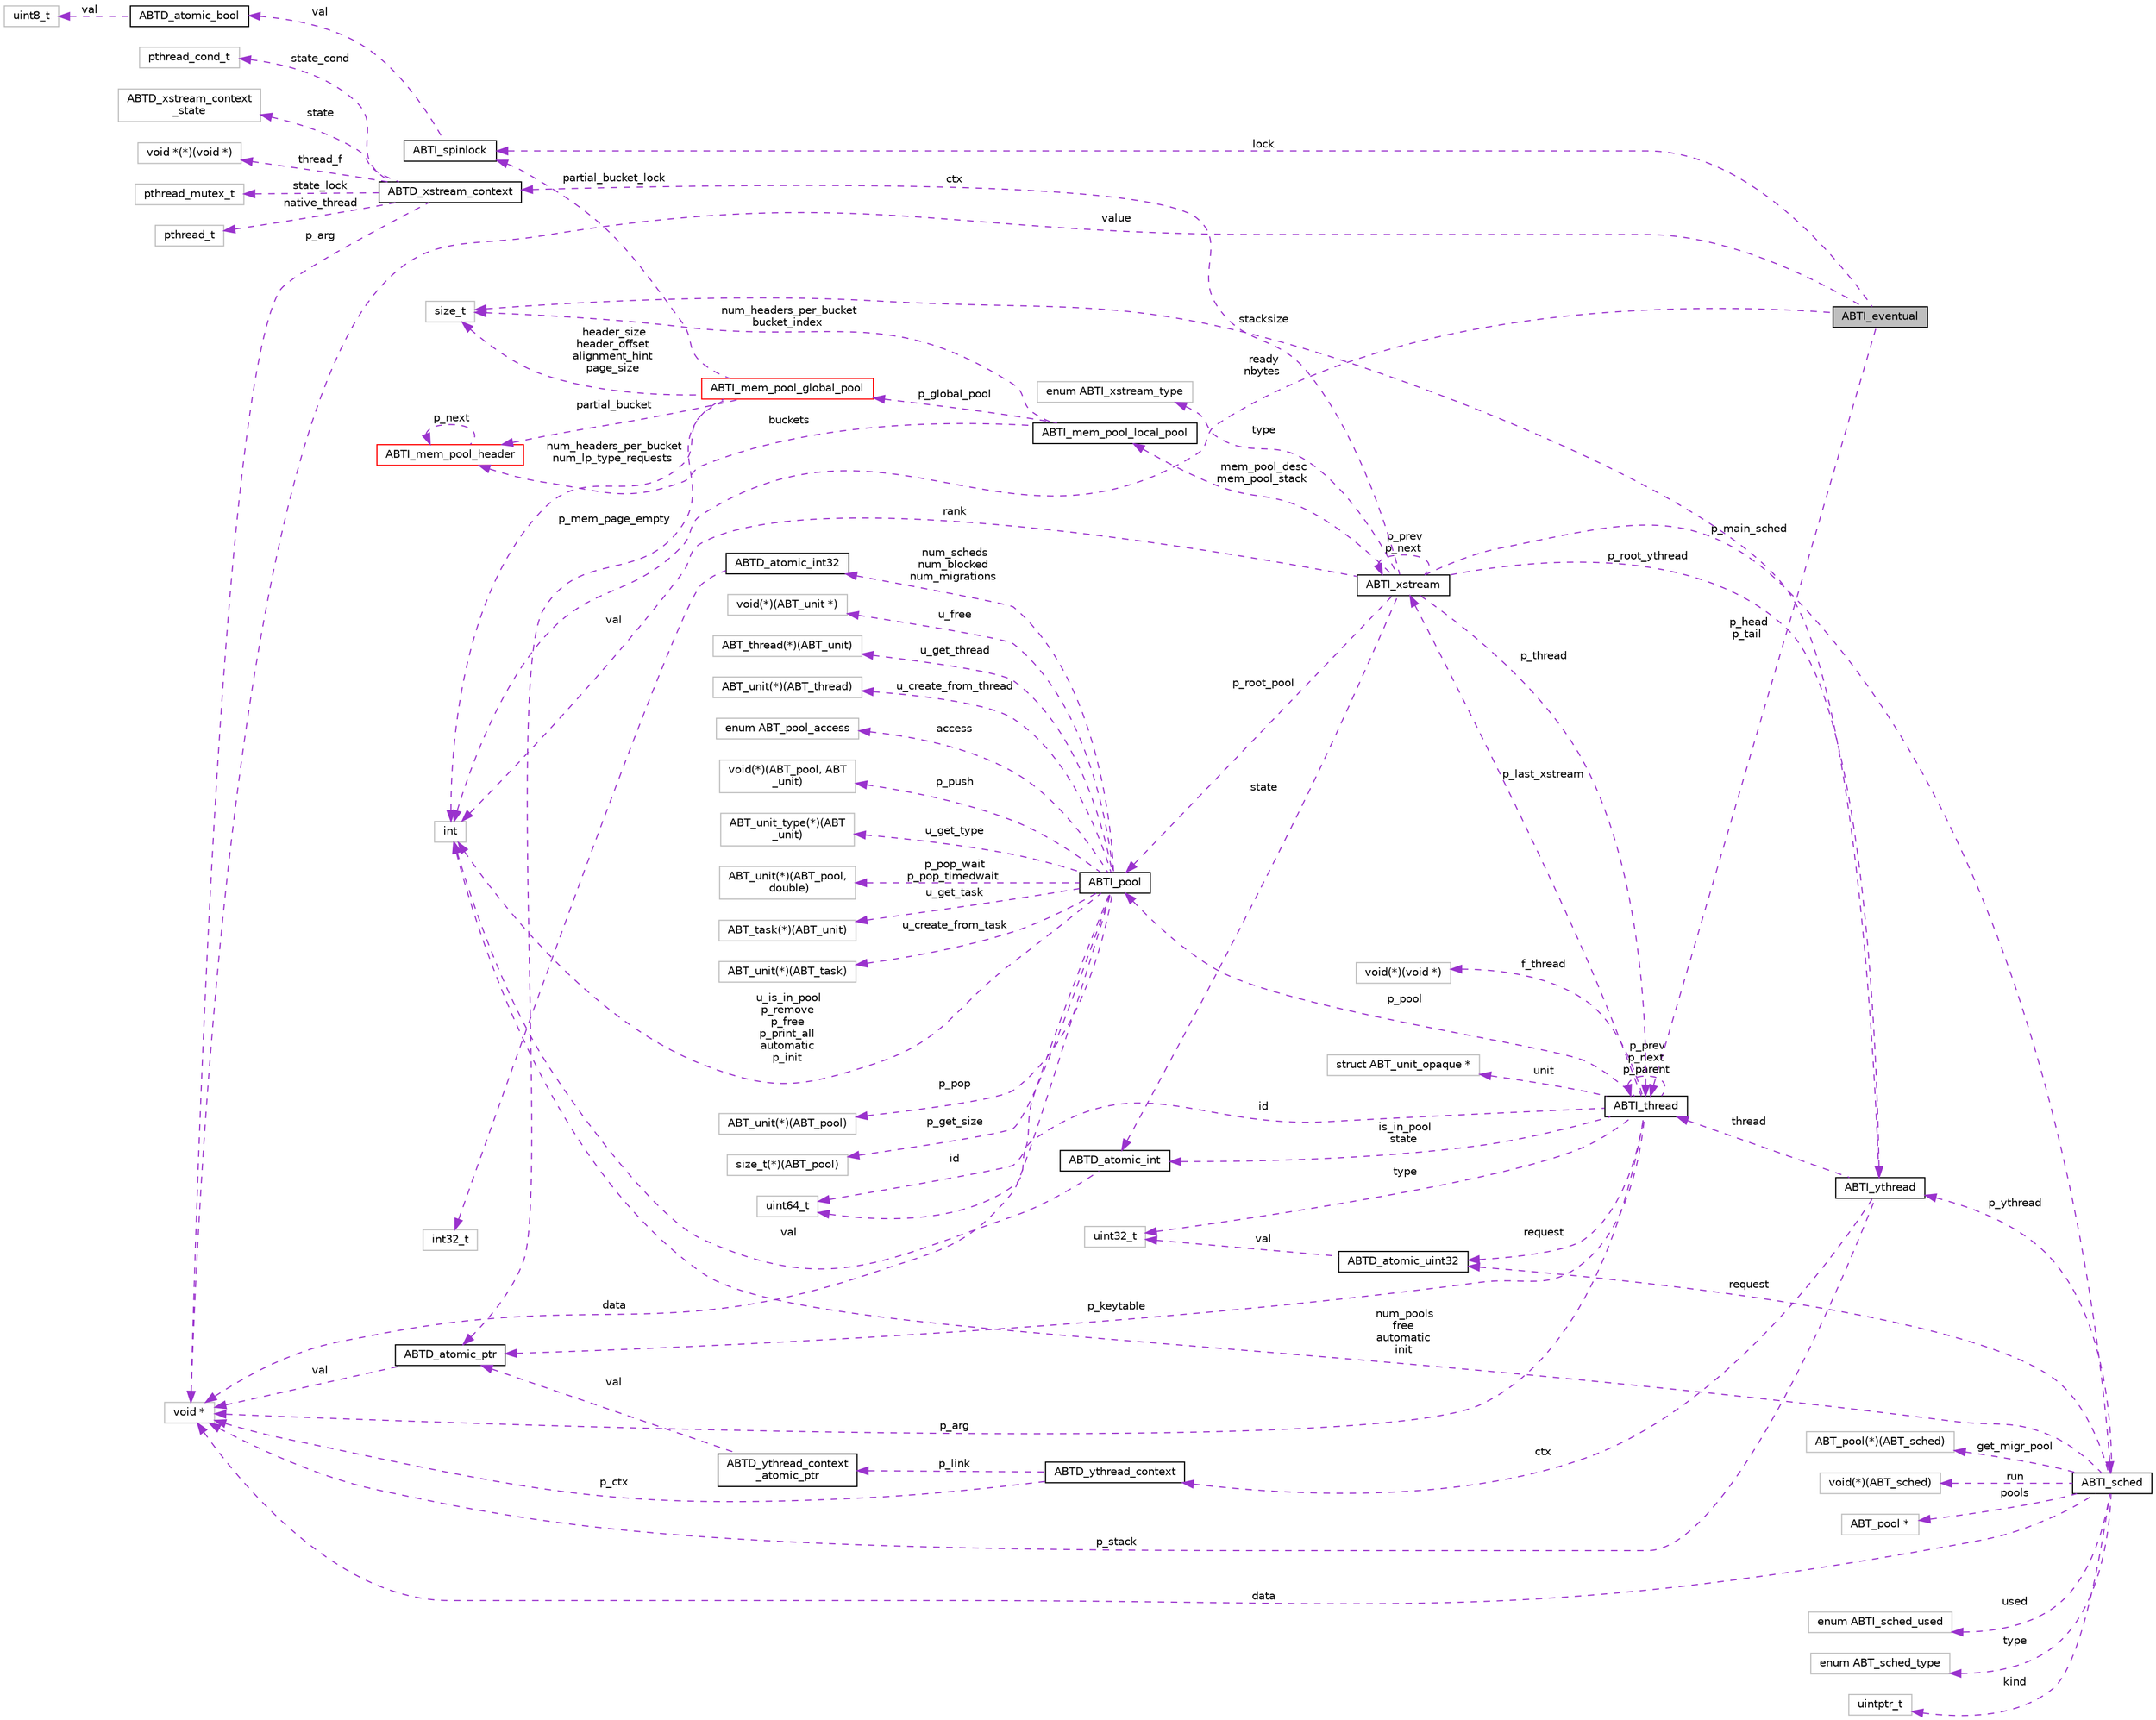 digraph "ABTI_eventual"
{
  edge [fontname="Helvetica",fontsize="10",labelfontname="Helvetica",labelfontsize="10"];
  node [fontname="Helvetica",fontsize="10",shape=record];
  rankdir="LR";
  Node1 [label="ABTI_eventual",height=0.2,width=0.4,color="black", fillcolor="grey75", style="filled" fontcolor="black"];
  Node2 -> Node1 [dir="back",color="darkorchid3",fontsize="10",style="dashed",label=" lock" ,fontname="Helvetica"];
  Node2 [label="ABTI_spinlock",height=0.2,width=0.4,color="black", fillcolor="white", style="filled",URL="$dc/d81/structABTI__spinlock.html"];
  Node3 -> Node2 [dir="back",color="darkorchid3",fontsize="10",style="dashed",label=" val" ,fontname="Helvetica"];
  Node3 [label="ABTD_atomic_bool",height=0.2,width=0.4,color="black", fillcolor="white", style="filled",URL="$df/d2c/structABTD__atomic__bool.html"];
  Node4 -> Node3 [dir="back",color="darkorchid3",fontsize="10",style="dashed",label=" val" ,fontname="Helvetica"];
  Node4 [label="uint8_t",height=0.2,width=0.4,color="grey75", fillcolor="white", style="filled"];
  Node5 -> Node1 [dir="back",color="darkorchid3",fontsize="10",style="dashed",label=" p_head\np_tail" ,fontname="Helvetica"];
  Node5 [label="ABTI_thread",height=0.2,width=0.4,color="black", fillcolor="white", style="filled",URL="$d3/d55/structABTI__thread.html"];
  Node6 -> Node5 [dir="back",color="darkorchid3",fontsize="10",style="dashed",label=" f_thread" ,fontname="Helvetica"];
  Node6 [label="void(*)(void *)",height=0.2,width=0.4,color="grey75", fillcolor="white", style="filled"];
  Node7 -> Node5 [dir="back",color="darkorchid3",fontsize="10",style="dashed",label=" id" ,fontname="Helvetica"];
  Node7 [label="uint64_t",height=0.2,width=0.4,color="grey75", fillcolor="white", style="filled"];
  Node5 -> Node5 [dir="back",color="darkorchid3",fontsize="10",style="dashed",label=" p_prev\np_next\np_parent" ,fontname="Helvetica"];
  Node8 -> Node5 [dir="back",color="darkorchid3",fontsize="10",style="dashed",label=" p_pool" ,fontname="Helvetica"];
  Node8 [label="ABTI_pool",height=0.2,width=0.4,color="black", fillcolor="white", style="filled",URL="$df/d65/structABTI__pool.html"];
  Node9 -> Node8 [dir="back",color="darkorchid3",fontsize="10",style="dashed",label=" p_get_size" ,fontname="Helvetica"];
  Node9 [label="size_t(*)(ABT_pool)",height=0.2,width=0.4,color="grey75", fillcolor="white", style="filled"];
  Node10 -> Node8 [dir="back",color="darkorchid3",fontsize="10",style="dashed",label=" u_free" ,fontname="Helvetica"];
  Node10 [label="void(*)(ABT_unit *)",height=0.2,width=0.4,color="grey75", fillcolor="white", style="filled"];
  Node11 -> Node8 [dir="back",color="darkorchid3",fontsize="10",style="dashed",label=" u_get_thread" ,fontname="Helvetica"];
  Node11 [label="ABT_thread(*)(ABT_unit)",height=0.2,width=0.4,color="grey75", fillcolor="white", style="filled"];
  Node12 -> Node8 [dir="back",color="darkorchid3",fontsize="10",style="dashed",label=" u_create_from_thread" ,fontname="Helvetica"];
  Node12 [label="ABT_unit(*)(ABT_thread)",height=0.2,width=0.4,color="grey75", fillcolor="white", style="filled"];
  Node7 -> Node8 [dir="back",color="darkorchid3",fontsize="10",style="dashed",label=" id" ,fontname="Helvetica"];
  Node13 -> Node8 [dir="back",color="darkorchid3",fontsize="10",style="dashed",label=" access" ,fontname="Helvetica"];
  Node13 [label="enum ABT_pool_access",height=0.2,width=0.4,color="grey75", fillcolor="white", style="filled"];
  Node14 -> Node8 [dir="back",color="darkorchid3",fontsize="10",style="dashed",label=" p_push" ,fontname="Helvetica"];
  Node14 [label="void(*)(ABT_pool, ABT\l_unit)",height=0.2,width=0.4,color="grey75", fillcolor="white", style="filled"];
  Node15 -> Node8 [dir="back",color="darkorchid3",fontsize="10",style="dashed",label=" u_get_type" ,fontname="Helvetica"];
  Node15 [label="ABT_unit_type(*)(ABT\l_unit)",height=0.2,width=0.4,color="grey75", fillcolor="white", style="filled"];
  Node16 -> Node8 [dir="back",color="darkorchid3",fontsize="10",style="dashed",label=" p_pop_wait\np_pop_timedwait" ,fontname="Helvetica"];
  Node16 [label="ABT_unit(*)(ABT_pool,\l double)",height=0.2,width=0.4,color="grey75", fillcolor="white", style="filled"];
  Node17 -> Node8 [dir="back",color="darkorchid3",fontsize="10",style="dashed",label=" u_is_in_pool\np_remove\np_free\np_print_all\nautomatic\np_init" ,fontname="Helvetica"];
  Node17 [label="int",height=0.2,width=0.4,color="grey75", fillcolor="white", style="filled"];
  Node18 -> Node8 [dir="back",color="darkorchid3",fontsize="10",style="dashed",label=" num_scheds\nnum_blocked\nnum_migrations" ,fontname="Helvetica"];
  Node18 [label="ABTD_atomic_int32",height=0.2,width=0.4,color="black", fillcolor="white", style="filled",URL="$db/d9a/structABTD__atomic__int32.html"];
  Node19 -> Node18 [dir="back",color="darkorchid3",fontsize="10",style="dashed",label=" val" ,fontname="Helvetica"];
  Node19 [label="int32_t",height=0.2,width=0.4,color="grey75", fillcolor="white", style="filled"];
  Node20 -> Node8 [dir="back",color="darkorchid3",fontsize="10",style="dashed",label=" u_get_task" ,fontname="Helvetica"];
  Node20 [label="ABT_task(*)(ABT_unit)",height=0.2,width=0.4,color="grey75", fillcolor="white", style="filled"];
  Node21 -> Node8 [dir="back",color="darkorchid3",fontsize="10",style="dashed",label=" u_create_from_task" ,fontname="Helvetica"];
  Node21 [label="ABT_unit(*)(ABT_task)",height=0.2,width=0.4,color="grey75", fillcolor="white", style="filled"];
  Node22 -> Node8 [dir="back",color="darkorchid3",fontsize="10",style="dashed",label=" p_pop" ,fontname="Helvetica"];
  Node22 [label="ABT_unit(*)(ABT_pool)",height=0.2,width=0.4,color="grey75", fillcolor="white", style="filled"];
  Node23 -> Node8 [dir="back",color="darkorchid3",fontsize="10",style="dashed",label=" data" ,fontname="Helvetica"];
  Node23 [label="void *",height=0.2,width=0.4,color="grey75", fillcolor="white", style="filled"];
  Node24 -> Node5 [dir="back",color="darkorchid3",fontsize="10",style="dashed",label=" p_last_xstream" ,fontname="Helvetica"];
  Node24 [label="ABTI_xstream",height=0.2,width=0.4,color="black", fillcolor="white", style="filled",URL="$dc/d3f/structABTI__xstream.html"];
  Node25 -> Node24 [dir="back",color="darkorchid3",fontsize="10",style="dashed",label=" ctx" ,fontname="Helvetica"];
  Node25 [label="ABTD_xstream_context",height=0.2,width=0.4,color="black", fillcolor="white", style="filled",URL="$df/dec/structABTD__xstream__context.html"];
  Node26 -> Node25 [dir="back",color="darkorchid3",fontsize="10",style="dashed",label=" state" ,fontname="Helvetica"];
  Node26 [label="ABTD_xstream_context\l_state",height=0.2,width=0.4,color="grey75", fillcolor="white", style="filled"];
  Node27 -> Node25 [dir="back",color="darkorchid3",fontsize="10",style="dashed",label=" thread_f" ,fontname="Helvetica"];
  Node27 [label="void *(*)(void *)",height=0.2,width=0.4,color="grey75", fillcolor="white", style="filled"];
  Node28 -> Node25 [dir="back",color="darkorchid3",fontsize="10",style="dashed",label=" state_lock" ,fontname="Helvetica"];
  Node28 [label="pthread_mutex_t",height=0.2,width=0.4,color="grey75", fillcolor="white", style="filled"];
  Node29 -> Node25 [dir="back",color="darkorchid3",fontsize="10",style="dashed",label=" native_thread" ,fontname="Helvetica"];
  Node29 [label="pthread_t",height=0.2,width=0.4,color="grey75", fillcolor="white", style="filled"];
  Node30 -> Node25 [dir="back",color="darkorchid3",fontsize="10",style="dashed",label=" state_cond" ,fontname="Helvetica"];
  Node30 [label="pthread_cond_t",height=0.2,width=0.4,color="grey75", fillcolor="white", style="filled"];
  Node23 -> Node25 [dir="back",color="darkorchid3",fontsize="10",style="dashed",label=" p_arg" ,fontname="Helvetica"];
  Node5 -> Node24 [dir="back",color="darkorchid3",fontsize="10",style="dashed",label=" p_thread" ,fontname="Helvetica"];
  Node31 -> Node24 [dir="back",color="darkorchid3",fontsize="10",style="dashed",label=" p_main_sched" ,fontname="Helvetica"];
  Node31 [label="ABTI_sched",height=0.2,width=0.4,color="black", fillcolor="white", style="filled",URL="$d0/dd5/structABTI__sched.html"];
  Node32 -> Node31 [dir="back",color="darkorchid3",fontsize="10",style="dashed",label=" get_migr_pool" ,fontname="Helvetica"];
  Node32 [label="ABT_pool(*)(ABT_sched)",height=0.2,width=0.4,color="grey75", fillcolor="white", style="filled"];
  Node33 -> Node31 [dir="back",color="darkorchid3",fontsize="10",style="dashed",label=" p_ythread" ,fontname="Helvetica"];
  Node33 [label="ABTI_ythread",height=0.2,width=0.4,color="black", fillcolor="white", style="filled",URL="$d5/d5f/structABTI__ythread.html"];
  Node5 -> Node33 [dir="back",color="darkorchid3",fontsize="10",style="dashed",label=" thread" ,fontname="Helvetica"];
  Node34 -> Node33 [dir="back",color="darkorchid3",fontsize="10",style="dashed",label=" stacksize" ,fontname="Helvetica"];
  Node34 [label="size_t",height=0.2,width=0.4,color="grey75", fillcolor="white", style="filled"];
  Node35 -> Node33 [dir="back",color="darkorchid3",fontsize="10",style="dashed",label=" ctx" ,fontname="Helvetica"];
  Node35 [label="ABTD_ythread_context",height=0.2,width=0.4,color="black", fillcolor="white", style="filled",URL="$d8/df3/structABTD__ythread__context.html"];
  Node36 -> Node35 [dir="back",color="darkorchid3",fontsize="10",style="dashed",label=" p_link" ,fontname="Helvetica"];
  Node36 [label="ABTD_ythread_context\l_atomic_ptr",height=0.2,width=0.4,color="black", fillcolor="white", style="filled",URL="$d6/dfc/structABTD__ythread__context__atomic__ptr.html"];
  Node37 -> Node36 [dir="back",color="darkorchid3",fontsize="10",style="dashed",label=" val" ,fontname="Helvetica"];
  Node37 [label="ABTD_atomic_ptr",height=0.2,width=0.4,color="black", fillcolor="white", style="filled",URL="$df/d5b/structABTD__atomic__ptr.html"];
  Node23 -> Node37 [dir="back",color="darkorchid3",fontsize="10",style="dashed",label=" val" ,fontname="Helvetica"];
  Node23 -> Node35 [dir="back",color="darkorchid3",fontsize="10",style="dashed",label=" p_ctx" ,fontname="Helvetica"];
  Node23 -> Node33 [dir="back",color="darkorchid3",fontsize="10",style="dashed",label=" p_stack" ,fontname="Helvetica"];
  Node17 -> Node31 [dir="back",color="darkorchid3",fontsize="10",style="dashed",label=" num_pools\nfree\nautomatic\ninit" ,fontname="Helvetica"];
  Node38 -> Node31 [dir="back",color="darkorchid3",fontsize="10",style="dashed",label=" run" ,fontname="Helvetica"];
  Node38 [label="void(*)(ABT_sched)",height=0.2,width=0.4,color="grey75", fillcolor="white", style="filled"];
  Node39 -> Node31 [dir="back",color="darkorchid3",fontsize="10",style="dashed",label=" pools" ,fontname="Helvetica"];
  Node39 [label="ABT_pool *",height=0.2,width=0.4,color="grey75", fillcolor="white", style="filled"];
  Node40 -> Node31 [dir="back",color="darkorchid3",fontsize="10",style="dashed",label=" request" ,fontname="Helvetica"];
  Node40 [label="ABTD_atomic_uint32",height=0.2,width=0.4,color="black", fillcolor="white", style="filled",URL="$db/df7/structABTD__atomic__uint32.html"];
  Node41 -> Node40 [dir="back",color="darkorchid3",fontsize="10",style="dashed",label=" val" ,fontname="Helvetica"];
  Node41 [label="uint32_t",height=0.2,width=0.4,color="grey75", fillcolor="white", style="filled"];
  Node42 -> Node31 [dir="back",color="darkorchid3",fontsize="10",style="dashed",label=" used" ,fontname="Helvetica"];
  Node42 [label="enum ABTI_sched_used",height=0.2,width=0.4,color="grey75", fillcolor="white", style="filled"];
  Node23 -> Node31 [dir="back",color="darkorchid3",fontsize="10",style="dashed",label=" data" ,fontname="Helvetica"];
  Node43 -> Node31 [dir="back",color="darkorchid3",fontsize="10",style="dashed",label=" type" ,fontname="Helvetica"];
  Node43 [label="enum ABT_sched_type",height=0.2,width=0.4,color="grey75", fillcolor="white", style="filled"];
  Node44 -> Node31 [dir="back",color="darkorchid3",fontsize="10",style="dashed",label=" kind" ,fontname="Helvetica"];
  Node44 [label="uintptr_t",height=0.2,width=0.4,color="grey75", fillcolor="white", style="filled"];
  Node33 -> Node24 [dir="back",color="darkorchid3",fontsize="10",style="dashed",label=" p_root_ythread" ,fontname="Helvetica"];
  Node8 -> Node24 [dir="back",color="darkorchid3",fontsize="10",style="dashed",label=" p_root_pool" ,fontname="Helvetica"];
  Node45 -> Node24 [dir="back",color="darkorchid3",fontsize="10",style="dashed",label=" type" ,fontname="Helvetica"];
  Node45 [label="enum ABTI_xstream_type",height=0.2,width=0.4,color="grey75", fillcolor="white", style="filled"];
  Node24 -> Node24 [dir="back",color="darkorchid3",fontsize="10",style="dashed",label=" p_prev\np_next" ,fontname="Helvetica"];
  Node46 -> Node24 [dir="back",color="darkorchid3",fontsize="10",style="dashed",label=" state" ,fontname="Helvetica"];
  Node46 [label="ABTD_atomic_int",height=0.2,width=0.4,color="black", fillcolor="white", style="filled",URL="$d5/df5/structABTD__atomic__int.html"];
  Node17 -> Node46 [dir="back",color="darkorchid3",fontsize="10",style="dashed",label=" val" ,fontname="Helvetica"];
  Node17 -> Node24 [dir="back",color="darkorchid3",fontsize="10",style="dashed",label=" rank" ,fontname="Helvetica"];
  Node47 -> Node24 [dir="back",color="darkorchid3",fontsize="10",style="dashed",label=" mem_pool_desc\nmem_pool_stack" ,fontname="Helvetica"];
  Node47 [label="ABTI_mem_pool_local_pool",height=0.2,width=0.4,color="black", fillcolor="white", style="filled",URL="$d6/d69/structABTI__mem__pool__local__pool.html"];
  Node34 -> Node47 [dir="back",color="darkorchid3",fontsize="10",style="dashed",label=" num_headers_per_bucket\nbucket_index" ,fontname="Helvetica"];
  Node48 -> Node47 [dir="back",color="darkorchid3",fontsize="10",style="dashed",label=" buckets" ,fontname="Helvetica"];
  Node48 [label="ABTI_mem_pool_header",height=0.2,width=0.4,color="red", fillcolor="white", style="filled",URL="$de/d24/structABTI__mem__pool__header.html"];
  Node48 -> Node48 [dir="back",color="darkorchid3",fontsize="10",style="dashed",label=" p_next" ,fontname="Helvetica"];
  Node49 -> Node47 [dir="back",color="darkorchid3",fontsize="10",style="dashed",label=" p_global_pool" ,fontname="Helvetica"];
  Node49 [label="ABTI_mem_pool_global_pool",height=0.2,width=0.4,color="red", fillcolor="white", style="filled",URL="$d7/de4/structABTI__mem__pool__global__pool.html"];
  Node2 -> Node49 [dir="back",color="darkorchid3",fontsize="10",style="dashed",label=" partial_bucket_lock" ,fontname="Helvetica"];
  Node34 -> Node49 [dir="back",color="darkorchid3",fontsize="10",style="dashed",label=" header_size\nheader_offset\nalignment_hint\npage_size" ,fontname="Helvetica"];
  Node48 -> Node49 [dir="back",color="darkorchid3",fontsize="10",style="dashed",label=" partial_bucket" ,fontname="Helvetica"];
  Node17 -> Node49 [dir="back",color="darkorchid3",fontsize="10",style="dashed",label=" num_headers_per_bucket\nnum_lp_type_requests" ,fontname="Helvetica"];
  Node37 -> Node49 [dir="back",color="darkorchid3",fontsize="10",style="dashed",label=" p_mem_page_empty" ,fontname="Helvetica"];
  Node41 -> Node5 [dir="back",color="darkorchid3",fontsize="10",style="dashed",label=" type" ,fontname="Helvetica"];
  Node46 -> Node5 [dir="back",color="darkorchid3",fontsize="10",style="dashed",label=" is_in_pool\nstate" ,fontname="Helvetica"];
  Node37 -> Node5 [dir="back",color="darkorchid3",fontsize="10",style="dashed",label=" p_keytable" ,fontname="Helvetica"];
  Node40 -> Node5 [dir="back",color="darkorchid3",fontsize="10",style="dashed",label=" request" ,fontname="Helvetica"];
  Node23 -> Node5 [dir="back",color="darkorchid3",fontsize="10",style="dashed",label=" p_arg" ,fontname="Helvetica"];
  Node50 -> Node5 [dir="back",color="darkorchid3",fontsize="10",style="dashed",label=" unit" ,fontname="Helvetica"];
  Node50 [label="struct ABT_unit_opaque *",height=0.2,width=0.4,color="grey75", fillcolor="white", style="filled"];
  Node17 -> Node1 [dir="back",color="darkorchid3",fontsize="10",style="dashed",label=" ready\nnbytes" ,fontname="Helvetica"];
  Node23 -> Node1 [dir="back",color="darkorchid3",fontsize="10",style="dashed",label=" value" ,fontname="Helvetica"];
}
